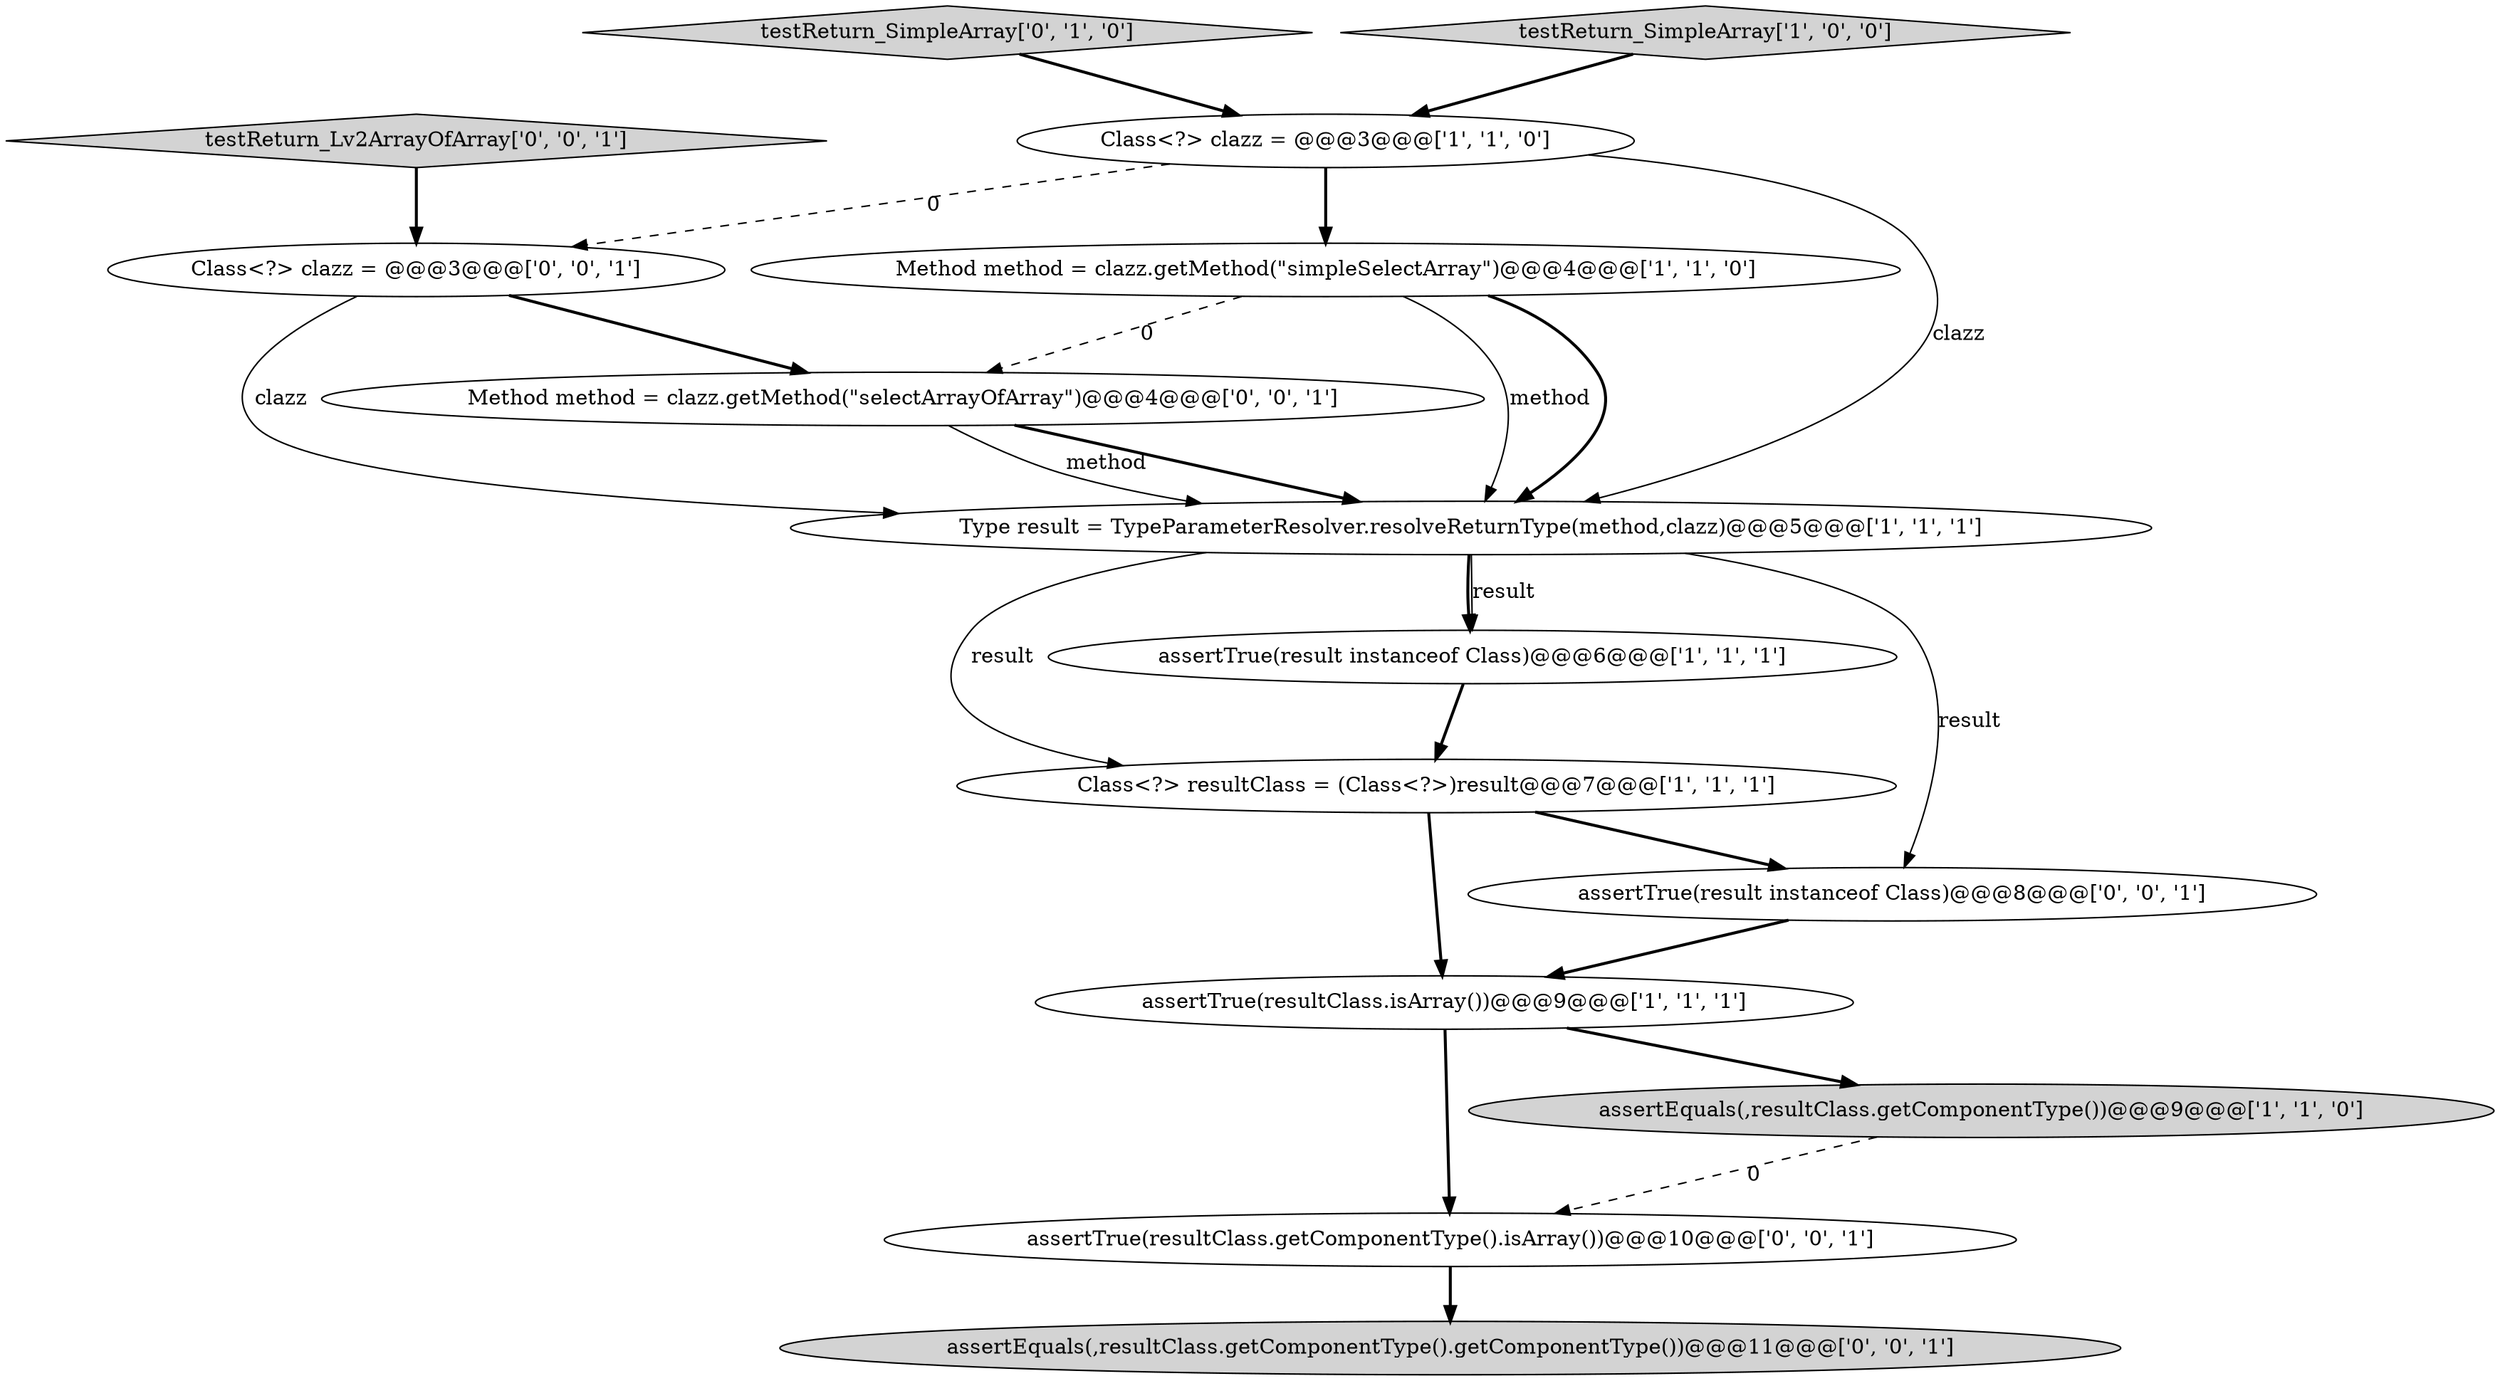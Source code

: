 digraph {
1 [style = filled, label = "Type result = TypeParameterResolver.resolveReturnType(method,clazz)@@@5@@@['1', '1', '1']", fillcolor = white, shape = ellipse image = "AAA0AAABBB1BBB"];
4 [style = filled, label = "Class<?> resultClass = (Class<?>)result@@@7@@@['1', '1', '1']", fillcolor = white, shape = ellipse image = "AAA0AAABBB1BBB"];
14 [style = filled, label = "testReturn_Lv2ArrayOfArray['0', '0', '1']", fillcolor = lightgray, shape = diamond image = "AAA0AAABBB3BBB"];
7 [style = filled, label = "Class<?> clazz = @@@3@@@['1', '1', '0']", fillcolor = white, shape = ellipse image = "AAA0AAABBB1BBB"];
11 [style = filled, label = "assertTrue(resultClass.getComponentType().isArray())@@@10@@@['0', '0', '1']", fillcolor = white, shape = ellipse image = "AAA0AAABBB3BBB"];
8 [style = filled, label = "testReturn_SimpleArray['0', '1', '0']", fillcolor = lightgray, shape = diamond image = "AAA0AAABBB2BBB"];
2 [style = filled, label = "assertTrue(result instanceof Class)@@@6@@@['1', '1', '1']", fillcolor = white, shape = ellipse image = "AAA0AAABBB1BBB"];
6 [style = filled, label = "assertTrue(resultClass.isArray())@@@9@@@['1', '1', '1']", fillcolor = white, shape = ellipse image = "AAA0AAABBB1BBB"];
9 [style = filled, label = "assertEquals(,resultClass.getComponentType().getComponentType())@@@11@@@['0', '0', '1']", fillcolor = lightgray, shape = ellipse image = "AAA0AAABBB3BBB"];
10 [style = filled, label = "assertTrue(result instanceof Class)@@@8@@@['0', '0', '1']", fillcolor = white, shape = ellipse image = "AAA0AAABBB3BBB"];
13 [style = filled, label = "Class<?> clazz = @@@3@@@['0', '0', '1']", fillcolor = white, shape = ellipse image = "AAA0AAABBB3BBB"];
5 [style = filled, label = "testReturn_SimpleArray['1', '0', '0']", fillcolor = lightgray, shape = diamond image = "AAA0AAABBB1BBB"];
0 [style = filled, label = "Method method = clazz.getMethod(\"simpleSelectArray\")@@@4@@@['1', '1', '0']", fillcolor = white, shape = ellipse image = "AAA0AAABBB1BBB"];
12 [style = filled, label = "Method method = clazz.getMethod(\"selectArrayOfArray\")@@@4@@@['0', '0', '1']", fillcolor = white, shape = ellipse image = "AAA0AAABBB3BBB"];
3 [style = filled, label = "assertEquals(,resultClass.getComponentType())@@@9@@@['1', '1', '0']", fillcolor = lightgray, shape = ellipse image = "AAA0AAABBB1BBB"];
4->10 [style = bold, label=""];
6->3 [style = bold, label=""];
13->1 [style = solid, label="clazz"];
4->6 [style = bold, label=""];
7->1 [style = solid, label="clazz"];
7->0 [style = bold, label=""];
0->12 [style = dashed, label="0"];
1->4 [style = solid, label="result"];
11->9 [style = bold, label=""];
12->1 [style = bold, label=""];
2->4 [style = bold, label=""];
10->6 [style = bold, label=""];
8->7 [style = bold, label=""];
1->10 [style = solid, label="result"];
12->1 [style = solid, label="method"];
13->12 [style = bold, label=""];
0->1 [style = solid, label="method"];
0->1 [style = bold, label=""];
6->11 [style = bold, label=""];
7->13 [style = dashed, label="0"];
5->7 [style = bold, label=""];
1->2 [style = bold, label=""];
14->13 [style = bold, label=""];
1->2 [style = solid, label="result"];
3->11 [style = dashed, label="0"];
}
